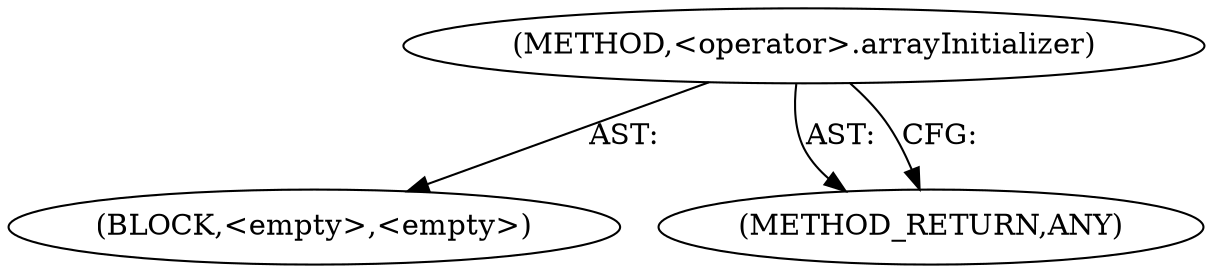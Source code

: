 digraph "&lt;operator&gt;.arrayInitializer" {  
"226" [label = <(METHOD,&lt;operator&gt;.arrayInitializer)> ]
"227" [label = <(BLOCK,&lt;empty&gt;,&lt;empty&gt;)> ]
"228" [label = <(METHOD_RETURN,ANY)> ]
  "226" -> "227"  [ label = "AST: "] 
  "226" -> "228"  [ label = "AST: "] 
  "226" -> "228"  [ label = "CFG: "] 
}
